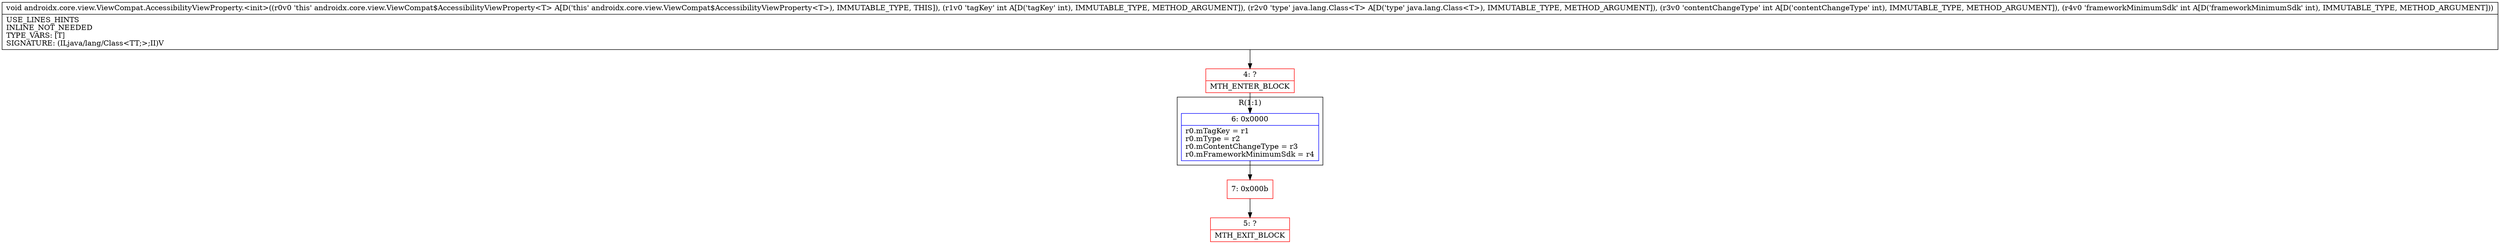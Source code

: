 digraph "CFG forandroidx.core.view.ViewCompat.AccessibilityViewProperty.\<init\>(ILjava\/lang\/Class;II)V" {
subgraph cluster_Region_578778478 {
label = "R(1:1)";
node [shape=record,color=blue];
Node_6 [shape=record,label="{6\:\ 0x0000|r0.mTagKey = r1\lr0.mType = r2\lr0.mContentChangeType = r3\lr0.mFrameworkMinimumSdk = r4\l}"];
}
Node_4 [shape=record,color=red,label="{4\:\ ?|MTH_ENTER_BLOCK\l}"];
Node_7 [shape=record,color=red,label="{7\:\ 0x000b}"];
Node_5 [shape=record,color=red,label="{5\:\ ?|MTH_EXIT_BLOCK\l}"];
MethodNode[shape=record,label="{void androidx.core.view.ViewCompat.AccessibilityViewProperty.\<init\>((r0v0 'this' androidx.core.view.ViewCompat$AccessibilityViewProperty\<T\> A[D('this' androidx.core.view.ViewCompat$AccessibilityViewProperty\<T\>), IMMUTABLE_TYPE, THIS]), (r1v0 'tagKey' int A[D('tagKey' int), IMMUTABLE_TYPE, METHOD_ARGUMENT]), (r2v0 'type' java.lang.Class\<T\> A[D('type' java.lang.Class\<T\>), IMMUTABLE_TYPE, METHOD_ARGUMENT]), (r3v0 'contentChangeType' int A[D('contentChangeType' int), IMMUTABLE_TYPE, METHOD_ARGUMENT]), (r4v0 'frameworkMinimumSdk' int A[D('frameworkMinimumSdk' int), IMMUTABLE_TYPE, METHOD_ARGUMENT]))  | USE_LINES_HINTS\lINLINE_NOT_NEEDED\lTYPE_VARS: [T]\lSIGNATURE: (ILjava\/lang\/Class\<TT;\>;II)V\l}"];
MethodNode -> Node_4;Node_6 -> Node_7;
Node_4 -> Node_6;
Node_7 -> Node_5;
}

